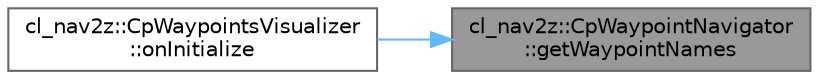 digraph "cl_nav2z::CpWaypointNavigator::getWaypointNames"
{
 // LATEX_PDF_SIZE
  bgcolor="transparent";
  edge [fontname=Helvetica,fontsize=10,labelfontname=Helvetica,labelfontsize=10];
  node [fontname=Helvetica,fontsize=10,shape=box,height=0.2,width=0.4];
  rankdir="RL";
  Node1 [label="cl_nav2z::CpWaypointNavigator\l::getWaypointNames",height=0.2,width=0.4,color="gray40", fillcolor="grey60", style="filled", fontcolor="black",tooltip=" "];
  Node1 -> Node2 [dir="back",color="steelblue1",style="solid"];
  Node2 [label="cl_nav2z::CpWaypointsVisualizer\l::onInitialize",height=0.2,width=0.4,color="grey40", fillcolor="white", style="filled",URL="$classcl__nav2z_1_1CpWaypointsVisualizer.html#a8af2db006663eb93a39f5346ad7c9af9",tooltip=" "];
}

